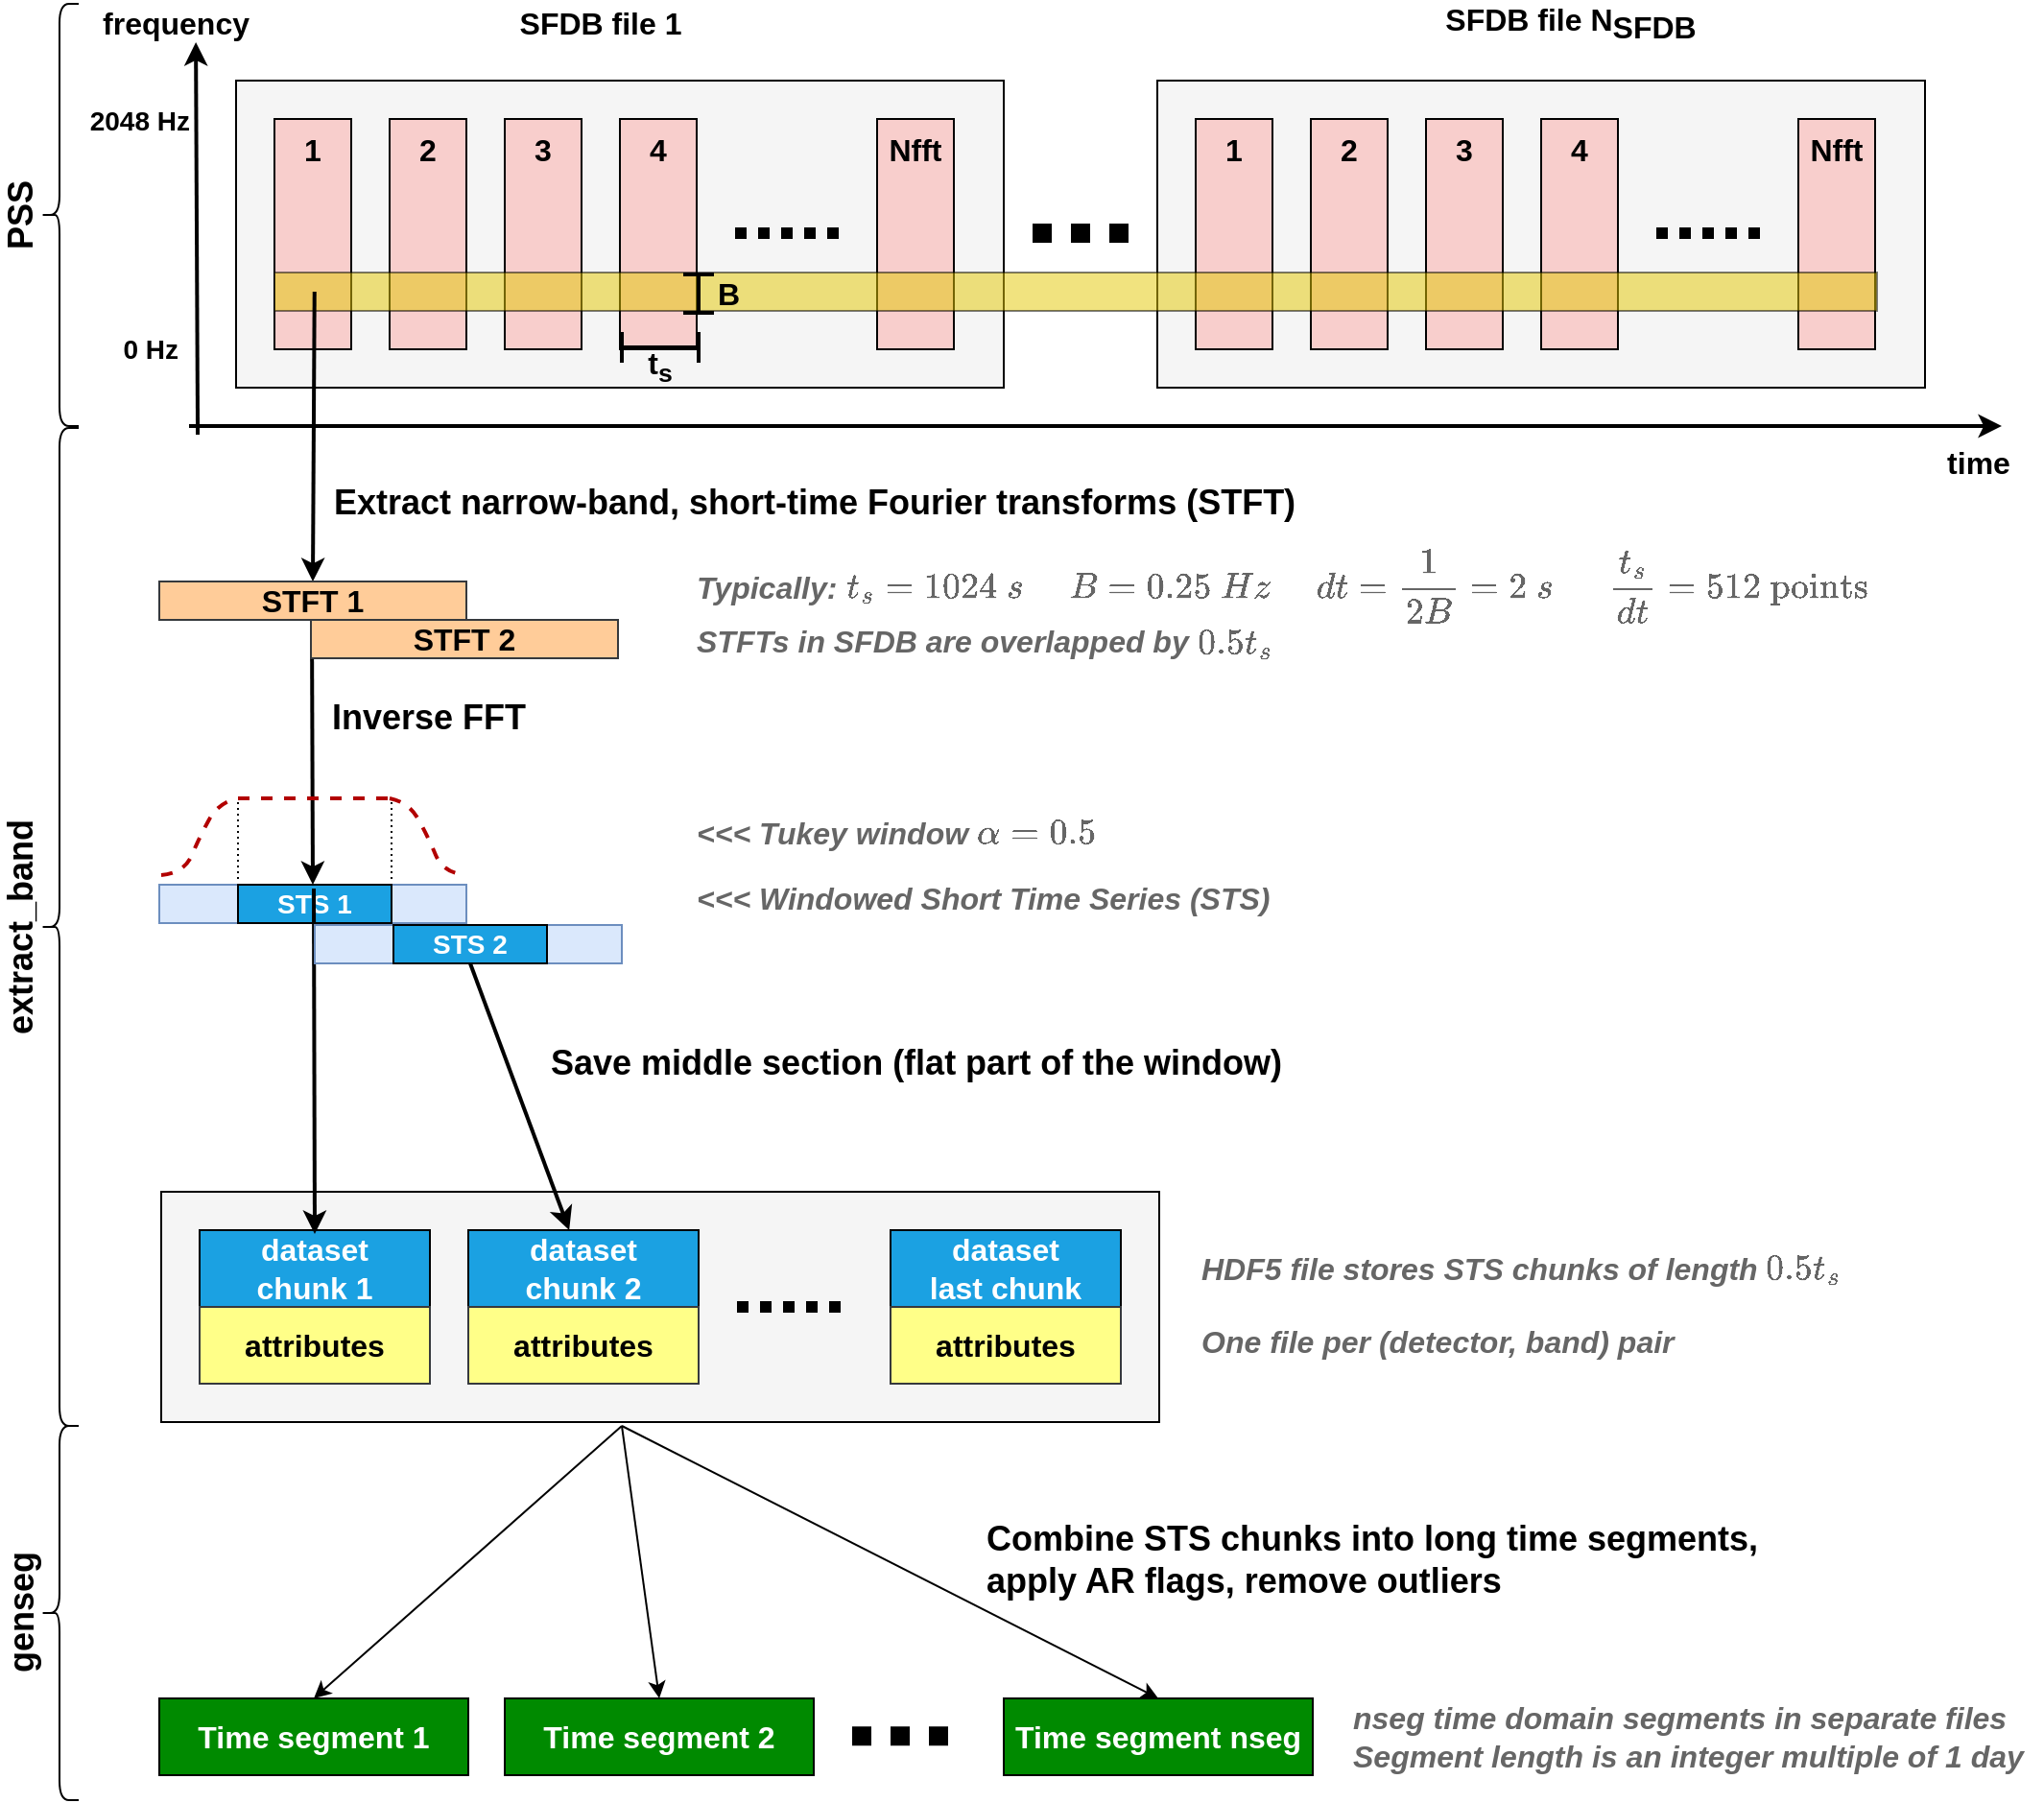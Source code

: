 <mxfile version="24.6.4" type="device">
  <diagram name="Page-1" id="dVL_rIw_eMtqHZjmjiKO">
    <mxGraphModel dx="1102" dy="1015" grid="1" gridSize="20" guides="1" tooltips="1" connect="1" arrows="1" fold="1" page="1" pageScale="1" pageWidth="827" pageHeight="1169" background="#FFFFFF" math="1" shadow="0">
      <root>
        <mxCell id="0" />
        <mxCell id="1" parent="0" />
        <mxCell id="TUu9cwo-8zto9sYGcr0b-20" value="" style="endArrow=classic;html=1;rounded=0;strokeColor=#000000;startArrow=baseDash;startFill=0;strokeWidth=2;" edge="1" parent="1" source="TUu9cwo-8zto9sYGcr0b-54">
          <mxGeometry width="50" height="50" relative="1" as="geometry">
            <mxPoint x="139" y="239" as="sourcePoint" />
            <mxPoint x="139" y="39" as="targetPoint" />
          </mxGeometry>
        </mxCell>
        <mxCell id="TUu9cwo-8zto9sYGcr0b-53" value="&lt;div style=&quot;&quot;&gt;&lt;br&gt;&lt;/div&gt;" style="edgeLabel;html=1;align=center;verticalAlign=middle;resizable=0;points=[];rotation=270;" vertex="1" connectable="0" parent="TUu9cwo-8zto9sYGcr0b-20">
          <mxGeometry x="0.138" relative="1" as="geometry">
            <mxPoint as="offset" />
          </mxGeometry>
        </mxCell>
        <mxCell id="TUu9cwo-8zto9sYGcr0b-22" value="&lt;font size=&quot;1&quot; color=&quot;#000000&quot;&gt;&lt;b style=&quot;font-size: 14px;&quot;&gt;0 Hz&lt;/b&gt;&lt;/font&gt;" style="text;strokeColor=none;align=right;fillColor=none;html=1;verticalAlign=middle;whiteSpace=wrap;rounded=0;" vertex="1" parent="1">
          <mxGeometry x="91" y="179" width="40" height="40" as="geometry" />
        </mxCell>
        <mxCell id="TUu9cwo-8zto9sYGcr0b-23" value="&lt;font size=&quot;1&quot; color=&quot;#000000&quot;&gt;&lt;b style=&quot;font-size: 14px;&quot;&gt;2048 Hz&lt;/b&gt;&lt;/font&gt;" style="text;strokeColor=none;align=right;fillColor=none;html=1;verticalAlign=middle;whiteSpace=wrap;rounded=0;" vertex="1" parent="1">
          <mxGeometry x="77" y="70" width="60" height="20" as="geometry" />
        </mxCell>
        <mxCell id="TUu9cwo-8zto9sYGcr0b-24" value="" style="group" vertex="1" connectable="0" parent="1">
          <mxGeometry x="159" y="59" width="400" height="160" as="geometry" />
        </mxCell>
        <mxCell id="TUu9cwo-8zto9sYGcr0b-1" value="" style="rounded=0;whiteSpace=wrap;html=1;fillColor=#f5f5f5;fontColor=#333333;strokeColor=#000000;" vertex="1" parent="TUu9cwo-8zto9sYGcr0b-24">
          <mxGeometry width="400" height="160" as="geometry" />
        </mxCell>
        <mxCell id="TUu9cwo-8zto9sYGcr0b-8" value="&lt;font style=&quot;font-size: 16px;&quot;&gt;1&lt;/font&gt;" style="rounded=0;whiteSpace=wrap;html=1;fillColor=#f8cecc;strokeColor=#000000;fontColor=#000000;verticalAlign=top;fontStyle=1;strokeWidth=1;" vertex="1" parent="TUu9cwo-8zto9sYGcr0b-24">
          <mxGeometry x="20" y="20" width="40" height="120" as="geometry" />
        </mxCell>
        <mxCell id="TUu9cwo-8zto9sYGcr0b-13" value="" style="endArrow=none;dashed=1;html=1;strokeWidth=6;rounded=0;dashPattern=1 1;strokeColor=#000000;" edge="1" parent="TUu9cwo-8zto9sYGcr0b-24">
          <mxGeometry width="50" height="50" relative="1" as="geometry">
            <mxPoint x="260" y="79.5" as="sourcePoint" />
            <mxPoint x="320" y="79.5" as="targetPoint" />
          </mxGeometry>
        </mxCell>
        <mxCell id="TUu9cwo-8zto9sYGcr0b-15" value="&lt;font style=&quot;font-size: 16px;&quot;&gt;2&lt;/font&gt;" style="rounded=0;whiteSpace=wrap;html=1;fillColor=#f8cecc;strokeColor=#000000;fontColor=#000000;verticalAlign=top;fontStyle=1;strokeWidth=1;" vertex="1" parent="TUu9cwo-8zto9sYGcr0b-24">
          <mxGeometry x="80" y="20" width="40" height="120" as="geometry" />
        </mxCell>
        <mxCell id="TUu9cwo-8zto9sYGcr0b-16" value="&lt;font style=&quot;font-size: 16px;&quot;&gt;3&lt;/font&gt;" style="rounded=0;whiteSpace=wrap;html=1;fillColor=#f8cecc;strokeColor=#000000;fontColor=#000000;verticalAlign=top;fontStyle=1;strokeWidth=1;" vertex="1" parent="TUu9cwo-8zto9sYGcr0b-24">
          <mxGeometry x="140" y="20" width="40" height="120" as="geometry" />
        </mxCell>
        <mxCell id="TUu9cwo-8zto9sYGcr0b-17" value="&lt;font style=&quot;font-size: 16px;&quot;&gt;4&lt;/font&gt;" style="rounded=0;whiteSpace=wrap;html=1;fillColor=#f8cecc;strokeColor=#000000;fontColor=#000000;verticalAlign=top;fontStyle=1;strokeWidth=1;" vertex="1" parent="TUu9cwo-8zto9sYGcr0b-24">
          <mxGeometry x="200" y="20" width="40" height="120" as="geometry" />
        </mxCell>
        <mxCell id="TUu9cwo-8zto9sYGcr0b-18" value="&lt;font style=&quot;font-size: 16px;&quot;&gt;Nfft&lt;/font&gt;" style="rounded=0;whiteSpace=wrap;html=1;fillColor=#f8cecc;strokeColor=#000000;fontColor=#000000;verticalAlign=top;fontStyle=1;strokeWidth=1;" vertex="1" parent="TUu9cwo-8zto9sYGcr0b-24">
          <mxGeometry x="334" y="20" width="40" height="120" as="geometry" />
        </mxCell>
        <mxCell id="TUu9cwo-8zto9sYGcr0b-120" value="t&lt;sub&gt;s&lt;/sub&gt;" style="shape=crossbar;whiteSpace=wrap;html=1;rounded=1;strokeWidth=2;fontStyle=1;labelPosition=center;verticalLabelPosition=bottom;align=center;verticalAlign=bottom;fontSize=16;" vertex="1" parent="TUu9cwo-8zto9sYGcr0b-24">
          <mxGeometry x="201" y="131" width="40" height="16" as="geometry" />
        </mxCell>
        <mxCell id="TUu9cwo-8zto9sYGcr0b-25" value="" style="group" vertex="1" connectable="0" parent="1">
          <mxGeometry x="639" y="59" width="400" height="160" as="geometry" />
        </mxCell>
        <mxCell id="TUu9cwo-8zto9sYGcr0b-26" value="" style="rounded=0;whiteSpace=wrap;html=1;fillColor=#f5f5f5;fontColor=#333333;strokeColor=#000000;" vertex="1" parent="TUu9cwo-8zto9sYGcr0b-25">
          <mxGeometry width="400" height="160" as="geometry" />
        </mxCell>
        <mxCell id="TUu9cwo-8zto9sYGcr0b-27" value="&lt;font style=&quot;font-size: 16px;&quot;&gt;1&lt;/font&gt;" style="rounded=0;whiteSpace=wrap;html=1;fillColor=#f8cecc;strokeColor=#000000;fontColor=#000000;verticalAlign=top;fontStyle=1;strokeWidth=1;" vertex="1" parent="TUu9cwo-8zto9sYGcr0b-25">
          <mxGeometry x="20" y="20" width="40" height="120" as="geometry" />
        </mxCell>
        <mxCell id="TUu9cwo-8zto9sYGcr0b-28" value="" style="endArrow=none;dashed=1;html=1;strokeWidth=6;rounded=0;dashPattern=1 1;strokeColor=#000000;" edge="1" parent="TUu9cwo-8zto9sYGcr0b-25">
          <mxGeometry width="50" height="50" relative="1" as="geometry">
            <mxPoint x="260" y="79.5" as="sourcePoint" />
            <mxPoint x="320" y="79.5" as="targetPoint" />
          </mxGeometry>
        </mxCell>
        <mxCell id="TUu9cwo-8zto9sYGcr0b-29" value="&lt;font style=&quot;font-size: 16px;&quot;&gt;2&lt;/font&gt;" style="rounded=0;whiteSpace=wrap;html=1;fillColor=#f8cecc;strokeColor=#000000;fontColor=#000000;verticalAlign=top;fontStyle=1;strokeWidth=1;" vertex="1" parent="TUu9cwo-8zto9sYGcr0b-25">
          <mxGeometry x="80" y="20" width="40" height="120" as="geometry" />
        </mxCell>
        <mxCell id="TUu9cwo-8zto9sYGcr0b-30" value="&lt;font style=&quot;font-size: 16px;&quot;&gt;3&lt;/font&gt;" style="rounded=0;whiteSpace=wrap;html=1;fillColor=#f8cecc;strokeColor=#000000;fontColor=#000000;verticalAlign=top;fontStyle=1;strokeWidth=1;" vertex="1" parent="TUu9cwo-8zto9sYGcr0b-25">
          <mxGeometry x="140" y="20" width="40" height="120" as="geometry" />
        </mxCell>
        <mxCell id="TUu9cwo-8zto9sYGcr0b-31" value="&lt;font style=&quot;font-size: 16px;&quot;&gt;4&lt;/font&gt;" style="rounded=0;whiteSpace=wrap;html=1;fillColor=#f8cecc;strokeColor=#000000;fontColor=#000000;verticalAlign=top;fontStyle=1;strokeWidth=1;" vertex="1" parent="TUu9cwo-8zto9sYGcr0b-25">
          <mxGeometry x="200" y="20" width="40" height="120" as="geometry" />
        </mxCell>
        <mxCell id="TUu9cwo-8zto9sYGcr0b-32" value="&lt;font style=&quot;font-size: 16px;&quot;&gt;Nfft&lt;/font&gt;" style="rounded=0;whiteSpace=wrap;html=1;fillColor=#f8cecc;strokeColor=#000000;fontColor=#000000;verticalAlign=top;fontStyle=1;strokeWidth=1;" vertex="1" parent="TUu9cwo-8zto9sYGcr0b-25">
          <mxGeometry x="334" y="20" width="40" height="120" as="geometry" />
        </mxCell>
        <mxCell id="TUu9cwo-8zto9sYGcr0b-34" value="" style="endArrow=none;dashed=1;html=1;strokeWidth=10;rounded=0;dashPattern=1 1;strokeColor=#000000;" edge="1" parent="1">
          <mxGeometry width="50" height="50" relative="1" as="geometry">
            <mxPoint x="574" y="138.5" as="sourcePoint" />
            <mxPoint x="634" y="138.5" as="targetPoint" />
          </mxGeometry>
        </mxCell>
        <mxCell id="TUu9cwo-8zto9sYGcr0b-37" value="&lt;font color=&quot;#000000&quot; style=&quot;font-size: 16px;&quot;&gt;&lt;b style=&quot;font-size: 16px;&quot;&gt;SFDB file 1&lt;/b&gt;&lt;/font&gt;" style="text;strokeColor=none;align=center;fillColor=none;html=1;verticalAlign=middle;whiteSpace=wrap;rounded=0;fontSize=16;" vertex="1" parent="1">
          <mxGeometry x="299" y="19" width="100" height="20" as="geometry" />
        </mxCell>
        <mxCell id="TUu9cwo-8zto9sYGcr0b-38" value="&lt;font color=&quot;#000000&quot; style=&quot;font-size: 16px;&quot;&gt;&lt;b style=&quot;font-size: 16px;&quot;&gt;SFDB file N&lt;sub style=&quot;font-size: 16px;&quot;&gt;SFDB&lt;/sub&gt;&lt;/b&gt;&lt;/font&gt;" style="text;strokeColor=none;align=center;fillColor=none;html=1;verticalAlign=middle;whiteSpace=wrap;rounded=0;fontSize=16;" vertex="1" parent="1">
          <mxGeometry x="778" y="19" width="153" height="20" as="geometry" />
        </mxCell>
        <mxCell id="TUu9cwo-8zto9sYGcr0b-39" value="" style="rounded=0;whiteSpace=wrap;html=1;fillColor=#e3c800;fontColor=#000000;strokeColor=#000000;opacity=50;" vertex="1" parent="1">
          <mxGeometry x="179" y="159" width="835" height="20" as="geometry" />
        </mxCell>
        <mxCell id="TUu9cwo-8zto9sYGcr0b-41" value="" style="endArrow=classic;html=1;rounded=0;strokeWidth=2;strokeColor=#000000;exitX=0.025;exitY=0.5;exitDx=0;exitDy=0;exitPerimeter=0;" edge="1" parent="1" source="TUu9cwo-8zto9sYGcr0b-39">
          <mxGeometry width="50" height="50" relative="1" as="geometry">
            <mxPoint x="199" y="193" as="sourcePoint" />
            <mxPoint x="199" y="320" as="targetPoint" />
          </mxGeometry>
        </mxCell>
        <mxCell id="TUu9cwo-8zto9sYGcr0b-42" value="STFT 1" style="rounded=0;whiteSpace=wrap;html=1;fillColor=#ffcc99;strokeColor=#36393d;fontSize=16;fontStyle=1" vertex="1" parent="1">
          <mxGeometry x="119" y="320" width="160" height="20" as="geometry" />
        </mxCell>
        <mxCell id="TUu9cwo-8zto9sYGcr0b-48" value="" style="endArrow=classic;html=1;rounded=0;strokeColor=#000000;startArrow=baseDash;startFill=0;strokeWidth=2;" edge="1" parent="1">
          <mxGeometry width="50" height="50" relative="1" as="geometry">
            <mxPoint x="139" y="239" as="sourcePoint" />
            <mxPoint x="1079" y="239" as="targetPoint" />
          </mxGeometry>
        </mxCell>
        <mxCell id="TUu9cwo-8zto9sYGcr0b-55" value="" style="endArrow=classic;html=1;rounded=0;strokeColor=#000000;startArrow=baseDash;startFill=0;strokeWidth=2;" edge="1" parent="1" target="TUu9cwo-8zto9sYGcr0b-54">
          <mxGeometry width="50" height="50" relative="1" as="geometry">
            <mxPoint x="139" y="239" as="sourcePoint" />
            <mxPoint x="139" y="39" as="targetPoint" />
          </mxGeometry>
        </mxCell>
        <mxCell id="TUu9cwo-8zto9sYGcr0b-54" value="&lt;font style=&quot;font-size: 16px;&quot; color=&quot;#000000&quot;&gt;&lt;b style=&quot;font-size: 16px;&quot;&gt;frequency&lt;/b&gt;&lt;/font&gt;" style="text;strokeColor=none;align=right;fillColor=none;html=1;verticalAlign=middle;whiteSpace=wrap;rounded=0;fontSize=16;" vertex="1" parent="1">
          <mxGeometry x="108" y="19" width="60" height="20" as="geometry" />
        </mxCell>
        <mxCell id="TUu9cwo-8zto9sYGcr0b-57" value="&lt;font style=&quot;font-size: 16px;&quot; color=&quot;#000000&quot;&gt;&lt;b style=&quot;font-size: 16px;&quot;&gt;time&lt;/b&gt;&lt;/font&gt;" style="text;strokeColor=none;align=center;fillColor=none;html=1;verticalAlign=middle;whiteSpace=wrap;rounded=0;fontSize=16;" vertex="1" parent="1">
          <mxGeometry x="1037" y="248" width="60" height="20" as="geometry" />
        </mxCell>
        <mxCell id="TUu9cwo-8zto9sYGcr0b-58" value="" style="endArrow=classic;html=1;rounded=0;strokeWidth=2;strokeColor=#000000;entryX=0.5;entryY=0;entryDx=0;entryDy=0;" edge="1" parent="1" target="TUu9cwo-8zto9sYGcr0b-59">
          <mxGeometry width="50" height="50" relative="1" as="geometry">
            <mxPoint x="198.5" y="340" as="sourcePoint" />
            <mxPoint x="200" y="400" as="targetPoint" />
          </mxGeometry>
        </mxCell>
        <mxCell id="TUu9cwo-8zto9sYGcr0b-59" value="" style="rounded=0;whiteSpace=wrap;html=1;fillColor=#dae8fc;strokeColor=#6c8ebf;" vertex="1" parent="1">
          <mxGeometry x="119" y="478" width="160" height="20" as="geometry" />
        </mxCell>
        <mxCell id="TUu9cwo-8zto9sYGcr0b-60" value="&lt;font style=&quot;font-size: 14px;&quot;&gt;&lt;b&gt;STS 1&lt;/b&gt;&lt;/font&gt;" style="rounded=0;whiteSpace=wrap;html=1;fillColor=#1ba1e2;strokeColor=#000000;fontColor=#ffffff;" vertex="1" parent="1">
          <mxGeometry x="160" y="478" width="80" height="20" as="geometry" />
        </mxCell>
        <mxCell id="TUu9cwo-8zto9sYGcr0b-66" value="" style="group;strokeWidth=1;" vertex="1" connectable="0" parent="1">
          <mxGeometry x="120" y="433" width="159" height="40" as="geometry" />
        </mxCell>
        <mxCell id="TUu9cwo-8zto9sYGcr0b-61" value="" style="curved=1;endArrow=none;html=1;rounded=0;endFill=0;strokeWidth=2;strokeColor=#B20000;dashed=1;fillColor=#e51400;" edge="1" parent="TUu9cwo-8zto9sYGcr0b-66">
          <mxGeometry width="50" height="50" relative="1" as="geometry">
            <mxPoint y="40" as="sourcePoint" />
            <mxPoint x="40" as="targetPoint" />
            <Array as="points">
              <mxPoint y="40" />
              <mxPoint x="12" y="39" />
              <mxPoint x="20" y="20" />
              <mxPoint x="30" y="2" />
            </Array>
          </mxGeometry>
        </mxCell>
        <mxCell id="TUu9cwo-8zto9sYGcr0b-64" value="" style="curved=1;endArrow=none;html=1;rounded=0;endFill=0;strokeWidth=2;strokeColor=#B20000;dashed=1;fillColor=#e51400;" edge="1" parent="TUu9cwo-8zto9sYGcr0b-66">
          <mxGeometry width="50" height="50" relative="1" as="geometry">
            <mxPoint x="119" as="sourcePoint" />
            <mxPoint x="159" y="40" as="targetPoint" />
            <Array as="points">
              <mxPoint x="129" y="2" />
              <mxPoint x="139" y="20" />
              <mxPoint x="147" y="39" />
              <mxPoint x="159" y="40" />
            </Array>
          </mxGeometry>
        </mxCell>
        <mxCell id="TUu9cwo-8zto9sYGcr0b-65" value="" style="endArrow=none;dashed=1;html=1;rounded=0;strokeColor=#B20000;strokeWidth=2;fillColor=#e51400;" edge="1" parent="TUu9cwo-8zto9sYGcr0b-66">
          <mxGeometry width="50" height="50" relative="1" as="geometry">
            <mxPoint x="40" as="sourcePoint" />
            <mxPoint x="120" as="targetPoint" />
          </mxGeometry>
        </mxCell>
        <mxCell id="TUu9cwo-8zto9sYGcr0b-68" value="" style="endArrow=none;dashed=1;html=1;rounded=0;exitX=0;exitY=0;exitDx=0;exitDy=0;strokeColor=#000000;dashPattern=1 2;jumpSize=22;jumpStyle=none;" edge="1" parent="TUu9cwo-8zto9sYGcr0b-66">
          <mxGeometry width="50" height="50" relative="1" as="geometry">
            <mxPoint x="120" y="42" as="sourcePoint" />
            <mxPoint x="120" y="2" as="targetPoint" />
          </mxGeometry>
        </mxCell>
        <mxCell id="TUu9cwo-8zto9sYGcr0b-67" value="" style="endArrow=none;dashed=1;html=1;rounded=0;exitX=0;exitY=0;exitDx=0;exitDy=0;strokeColor=#000000;dashPattern=1 2;" edge="1" parent="1">
          <mxGeometry width="50" height="50" relative="1" as="geometry">
            <mxPoint x="160" y="475" as="sourcePoint" />
            <mxPoint x="160" y="435" as="targetPoint" />
          </mxGeometry>
        </mxCell>
        <mxCell id="TUu9cwo-8zto9sYGcr0b-70" value="&lt;font color=&quot;#000000&quot; style=&quot;font-size: 18px;&quot;&gt;&lt;span style=&quot;font-size: 18px;&quot;&gt;Extract narrow-band, short-time Fourier transforms (STFT)&lt;/span&gt;&lt;/font&gt;" style="text;strokeColor=none;align=left;fillColor=none;html=1;verticalAlign=middle;whiteSpace=wrap;rounded=0;fontSize=18;fontStyle=1" vertex="1" parent="1">
          <mxGeometry x="208" y="269" width="552" height="20" as="geometry" />
        </mxCell>
        <mxCell id="TUu9cwo-8zto9sYGcr0b-71" value="&lt;font color=&quot;#000000&quot; style=&quot;font-size: 18px;&quot;&gt;&lt;span style=&quot;font-size: 18px;&quot;&gt;Inverse FFT&lt;/span&gt;&lt;/font&gt;" style="text;strokeColor=none;align=left;fillColor=none;html=1;verticalAlign=middle;whiteSpace=wrap;rounded=0;fontSize=18;fontStyle=1" vertex="1" parent="1">
          <mxGeometry x="207" y="381" width="152" height="20" as="geometry" />
        </mxCell>
        <mxCell id="TUu9cwo-8zto9sYGcr0b-75" value="&lt;b&gt;PSS&lt;/b&gt;" style="shape=curlyBracket;whiteSpace=wrap;html=1;rounded=1;labelPosition=left;verticalLabelPosition=middle;align=center;verticalAlign=middle;fontSize=18;horizontal=0;" vertex="1" parent="1">
          <mxGeometry x="57" y="19" width="20" height="220" as="geometry" />
        </mxCell>
        <mxCell id="TUu9cwo-8zto9sYGcr0b-82" value="&lt;font color=&quot;#666666&quot; size=&quot;1&quot; style=&quot;&quot;&gt;&lt;b style=&quot;font-size: 16px;&quot;&gt;&lt;i style=&quot;&quot;&gt;Typically: ` t_s=1024\ s&amp;nbsp; quad&amp;nbsp; &amp;nbsp; B=0.25\ Hz&amp;nbsp; &amp;nbsp;quad&amp;nbsp; dt=1/(2B)=2\ s&amp;nbsp; &amp;nbsp; quad&amp;nbsp; &amp;nbsp; {t_s}/dt=512&amp;nbsp; text(points)`&lt;/i&gt;&lt;/b&gt;&lt;/font&gt;&lt;div&gt;&lt;b style=&quot;background-color: initial; color: rgb(102, 102, 102); font-size: 16px;&quot;&gt;&lt;i&gt;STFTs in SFDB are overlapped by `0.5t_s`&amp;nbsp;&lt;/i&gt;&lt;/b&gt;&lt;br&gt;&lt;/div&gt;" style="text;strokeColor=none;align=left;fillColor=none;html=1;verticalAlign=middle;whiteSpace=wrap;rounded=0;" vertex="1" parent="1">
          <mxGeometry x="397" y="322" width="703" height="20" as="geometry" />
        </mxCell>
        <mxCell id="TUu9cwo-8zto9sYGcr0b-83" value="&lt;font color=&quot;#666666&quot; size=&quot;1&quot; style=&quot;&quot;&gt;&lt;span style=&quot;font-size: 16px;&quot;&gt;&lt;b style=&quot;&quot;&gt;&lt;i style=&quot;&quot;&gt;&amp;lt;&amp;lt;&amp;lt; Tukey window `alpha=0.5`&lt;br&gt;&lt;/i&gt;&lt;/b&gt;&lt;/span&gt;&lt;/font&gt;&lt;div&gt;&lt;b&gt;&lt;i&gt;&lt;font color=&quot;#666666&quot;&gt;&lt;br&gt;&lt;/font&gt;&lt;/i&gt;&lt;/b&gt;&lt;/div&gt;&lt;div&gt;&lt;font color=&quot;#666666&quot; size=&quot;1&quot; style=&quot;&quot;&gt;&lt;span style=&quot;font-size: 16px;&quot;&gt;&lt;b style=&quot;&quot;&gt;&lt;i style=&quot;&quot;&gt;&amp;lt;&amp;lt;&amp;lt; Windowed Short Time Series (STS)&lt;/i&gt;&lt;/b&gt;&lt;/span&gt;&lt;/font&gt;&lt;/div&gt;" style="text;strokeColor=none;align=left;fillColor=none;html=1;verticalAlign=middle;whiteSpace=wrap;rounded=0;" vertex="1" parent="1">
          <mxGeometry x="397" y="438" width="333" height="60" as="geometry" />
        </mxCell>
        <mxCell id="TUu9cwo-8zto9sYGcr0b-85" value="&lt;font color=&quot;#000000&quot; style=&quot;font-size: 18px;&quot;&gt;&lt;span style=&quot;font-size: 18px;&quot;&gt;Save middle section (flat part of the window)&lt;/span&gt;&lt;/font&gt;" style="text;strokeColor=none;align=left;fillColor=none;html=1;verticalAlign=middle;whiteSpace=wrap;rounded=0;fontSize=18;fontStyle=1" vertex="1" parent="1">
          <mxGeometry x="321" y="561" width="439" height="20" as="geometry" />
        </mxCell>
        <mxCell id="TUu9cwo-8zto9sYGcr0b-87" value="" style="group" vertex="1" connectable="0" parent="1">
          <mxGeometry x="280" y="658" width="360" height="140" as="geometry" />
        </mxCell>
        <mxCell id="TUu9cwo-8zto9sYGcr0b-96" value="" style="rounded=0;whiteSpace=wrap;html=1;fillColor=#f5f5f5;fontColor=#333333;strokeColor=#000000;fontSize=16;fontStyle=1" vertex="1" parent="TUu9cwo-8zto9sYGcr0b-87">
          <mxGeometry x="-160" y="-20" width="520" height="120" as="geometry" />
        </mxCell>
        <mxCell id="TUu9cwo-8zto9sYGcr0b-88" value="&lt;div style=&quot;font-size: 16px;&quot;&gt;dataset&lt;/div&gt;&lt;div style=&quot;font-size: 16px;&quot;&gt;chunk 2&lt;/div&gt;" style="rounded=0;whiteSpace=wrap;html=1;fillColor=#1ba1e2;strokeColor=#000000;fontColor=#ffffff;fontSize=16;fontStyle=1" vertex="1" parent="TUu9cwo-8zto9sYGcr0b-87">
          <mxGeometry width="120" height="40" as="geometry" />
        </mxCell>
        <mxCell id="TUu9cwo-8zto9sYGcr0b-89" value="attributes" style="rounded=0;whiteSpace=wrap;html=1;fillColor=#ffff88;strokeColor=#36393d;fontSize=16;fontStyle=1" vertex="1" parent="TUu9cwo-8zto9sYGcr0b-87">
          <mxGeometry y="40" width="120" height="40" as="geometry" />
        </mxCell>
        <mxCell id="TUu9cwo-8zto9sYGcr0b-86" value="" style="group;fontSize=16;fontStyle=1" vertex="1" connectable="0" parent="1">
          <mxGeometry x="140" y="658" width="120" height="80" as="geometry" />
        </mxCell>
        <mxCell id="TUu9cwo-8zto9sYGcr0b-77" value="dataset&lt;div&gt;c&lt;span style=&quot;background-color: initial;&quot;&gt;hunk 1&lt;/span&gt;&lt;/div&gt;" style="rounded=0;whiteSpace=wrap;html=1;fillColor=#1ba1e2;strokeColor=#000000;fontColor=#ffffff;fontSize=16;fontStyle=1" vertex="1" parent="TUu9cwo-8zto9sYGcr0b-86">
          <mxGeometry width="120" height="40" as="geometry" />
        </mxCell>
        <mxCell id="TUu9cwo-8zto9sYGcr0b-80" value="attributes" style="rounded=0;whiteSpace=wrap;html=1;fillColor=#ffff88;strokeColor=#36393d;fontSize=16;fontStyle=1" vertex="1" parent="TUu9cwo-8zto9sYGcr0b-86">
          <mxGeometry y="40" width="120" height="40" as="geometry" />
        </mxCell>
        <mxCell id="TUu9cwo-8zto9sYGcr0b-92" value="" style="endArrow=none;dashed=1;html=1;strokeWidth=6;rounded=0;dashPattern=1 1;strokeColor=#000000;fontSize=16;fontStyle=1" edge="1" parent="1">
          <mxGeometry width="50" height="50" relative="1" as="geometry">
            <mxPoint x="420" y="698" as="sourcePoint" />
            <mxPoint x="480" y="698" as="targetPoint" />
          </mxGeometry>
        </mxCell>
        <mxCell id="TUu9cwo-8zto9sYGcr0b-93" value="" style="group;fontSize=16;fontStyle=1" vertex="1" connectable="0" parent="1">
          <mxGeometry x="500" y="658" width="120" height="80" as="geometry" />
        </mxCell>
        <mxCell id="TUu9cwo-8zto9sYGcr0b-94" value="&lt;div style=&quot;font-size: 16px;&quot;&gt;dataset&lt;/div&gt;&lt;div style=&quot;font-size: 16px;&quot;&gt;last chunk&lt;/div&gt;" style="rounded=0;whiteSpace=wrap;html=1;fillColor=#1ba1e2;strokeColor=#000000;fontColor=#ffffff;fontSize=16;fontStyle=1" vertex="1" parent="TUu9cwo-8zto9sYGcr0b-93">
          <mxGeometry width="120" height="40" as="geometry" />
        </mxCell>
        <mxCell id="TUu9cwo-8zto9sYGcr0b-95" value="attributes" style="rounded=0;whiteSpace=wrap;html=1;fillColor=#ffff88;strokeColor=#36393d;fontSize=16;fontStyle=1" vertex="1" parent="TUu9cwo-8zto9sYGcr0b-93">
          <mxGeometry y="40" width="120" height="40" as="geometry" />
        </mxCell>
        <mxCell id="TUu9cwo-8zto9sYGcr0b-84" value="" style="endArrow=classic;html=1;rounded=0;strokeWidth=2;strokeColor=#000000;" edge="1" parent="1">
          <mxGeometry width="50" height="50" relative="1" as="geometry">
            <mxPoint x="199.5" y="480" as="sourcePoint" />
            <mxPoint x="200" y="660" as="targetPoint" />
          </mxGeometry>
        </mxCell>
        <mxCell id="TUu9cwo-8zto9sYGcr0b-97" value="&lt;font color=&quot;#666666&quot; size=&quot;1&quot; style=&quot;&quot;&gt;&lt;b style=&quot;font-size: 16px;&quot;&gt;&lt;i style=&quot;&quot;&gt;HDF5 file stores STS chunks of length `0.5t_s`&lt;/i&gt;&lt;/b&gt;&lt;/font&gt;&lt;div&gt;&lt;font color=&quot;#666666&quot; size=&quot;1&quot; style=&quot;&quot;&gt;&lt;b style=&quot;font-size: 16px;&quot;&gt;&lt;i style=&quot;&quot;&gt;&lt;br&gt;&lt;/i&gt;&lt;/b&gt;&lt;/font&gt;&lt;/div&gt;&lt;div&gt;&lt;font color=&quot;#666666&quot; size=&quot;1&quot; style=&quot;&quot;&gt;&lt;b style=&quot;font-size: 16px;&quot;&gt;&lt;i style=&quot;&quot;&gt;One file per (detector, band) pair&lt;/i&gt;&lt;/b&gt;&lt;/font&gt;&lt;/div&gt;" style="text;strokeColor=none;align=left;fillColor=none;html=1;verticalAlign=middle;whiteSpace=wrap;rounded=0;" vertex="1" parent="1">
          <mxGeometry x="660" y="681" width="440" height="32" as="geometry" />
        </mxCell>
        <mxCell id="TUu9cwo-8zto9sYGcr0b-98" value="&lt;b&gt;extract_band&lt;/b&gt;" style="shape=curlyBracket;whiteSpace=wrap;html=1;rounded=1;labelPosition=left;verticalLabelPosition=middle;align=center;verticalAlign=middle;fontSize=18;horizontal=0;" vertex="1" parent="1">
          <mxGeometry x="57" y="240" width="20" height="520" as="geometry" />
        </mxCell>
        <mxCell id="TUu9cwo-8zto9sYGcr0b-99" value="" style="endArrow=classic;html=1;rounded=0;entryX=0.5;entryY=0;entryDx=0;entryDy=0;" edge="1" parent="1" target="TUu9cwo-8zto9sYGcr0b-100">
          <mxGeometry width="50" height="50" relative="1" as="geometry">
            <mxPoint x="360" y="760" as="sourcePoint" />
            <mxPoint x="180" y="840" as="targetPoint" />
          </mxGeometry>
        </mxCell>
        <mxCell id="TUu9cwo-8zto9sYGcr0b-100" value="Time segment 1" style="rounded=0;whiteSpace=wrap;html=1;fillColor=#008a00;strokeColor=#000000;fontColor=#ffffff;fontSize=16;fontStyle=1" vertex="1" parent="1">
          <mxGeometry x="119" y="902" width="161" height="40" as="geometry" />
        </mxCell>
        <mxCell id="TUu9cwo-8zto9sYGcr0b-101" value="Time segment 2" style="rounded=0;whiteSpace=wrap;html=1;fillColor=#008a00;strokeColor=#000000;fontColor=#ffffff;fontSize=16;fontStyle=1" vertex="1" parent="1">
          <mxGeometry x="299" y="902" width="161" height="40" as="geometry" />
        </mxCell>
        <mxCell id="TUu9cwo-8zto9sYGcr0b-102" value="" style="endArrow=none;dashed=1;html=1;strokeWidth=10;rounded=0;dashPattern=1 1;strokeColor=#000000;" edge="1" parent="1">
          <mxGeometry width="50" height="50" relative="1" as="geometry">
            <mxPoint x="480" y="921.66" as="sourcePoint" />
            <mxPoint x="540" y="921.66" as="targetPoint" />
          </mxGeometry>
        </mxCell>
        <mxCell id="TUu9cwo-8zto9sYGcr0b-103" value="Time segment nseg" style="rounded=0;whiteSpace=wrap;html=1;fillColor=#008a00;strokeColor=#000000;fontColor=#ffffff;fontSize=16;fontStyle=1" vertex="1" parent="1">
          <mxGeometry x="559" y="902" width="161" height="40" as="geometry" />
        </mxCell>
        <mxCell id="TUu9cwo-8zto9sYGcr0b-104" value="" style="endArrow=classic;html=1;rounded=0;entryX=0.5;entryY=0;entryDx=0;entryDy=0;" edge="1" parent="1" target="TUu9cwo-8zto9sYGcr0b-101">
          <mxGeometry width="50" height="50" relative="1" as="geometry">
            <mxPoint x="360" y="760" as="sourcePoint" />
            <mxPoint x="219" y="880" as="targetPoint" />
          </mxGeometry>
        </mxCell>
        <mxCell id="TUu9cwo-8zto9sYGcr0b-105" value="" style="endArrow=classic;html=1;rounded=0;entryX=0.5;entryY=0;entryDx=0;entryDy=0;" edge="1" parent="1" target="TUu9cwo-8zto9sYGcr0b-103">
          <mxGeometry width="50" height="50" relative="1" as="geometry">
            <mxPoint x="360" y="760" as="sourcePoint" />
            <mxPoint x="400" y="880" as="targetPoint" />
          </mxGeometry>
        </mxCell>
        <mxCell id="TUu9cwo-8zto9sYGcr0b-106" value="&lt;div&gt;&lt;font color=&quot;#666666&quot; size=&quot;1&quot; style=&quot;&quot;&gt;&lt;b style=&quot;font-size: 16px;&quot;&gt;&lt;i style=&quot;&quot;&gt;nseg time domain segments in separate files&lt;/i&gt;&lt;/b&gt;&lt;/font&gt;&lt;/div&gt;&lt;div&gt;&lt;span style=&quot;font-size: 16px;&quot;&gt;&lt;b&gt;&lt;i&gt;&lt;font color=&quot;#666666&quot;&gt;Segment length is an integer multiple of 1 day&lt;/font&gt;&lt;/i&gt;&lt;/b&gt;&lt;/span&gt;&lt;/div&gt;" style="text;strokeColor=none;align=left;fillColor=none;html=1;verticalAlign=middle;whiteSpace=wrap;rounded=0;" vertex="1" parent="1">
          <mxGeometry x="739" y="906" width="360" height="32" as="geometry" />
        </mxCell>
        <mxCell id="TUu9cwo-8zto9sYGcr0b-107" value="&lt;b&gt;genseg&lt;/b&gt;" style="shape=curlyBracket;whiteSpace=wrap;html=1;rounded=1;labelPosition=left;verticalLabelPosition=middle;align=center;verticalAlign=middle;fontSize=18;horizontal=0;" vertex="1" parent="1">
          <mxGeometry x="57" y="760" width="20" height="195" as="geometry" />
        </mxCell>
        <mxCell id="TUu9cwo-8zto9sYGcr0b-108" value="&lt;font color=&quot;#000000&quot; style=&quot;font-size: 18px;&quot;&gt;&lt;span style=&quot;font-size: 18px;&quot;&gt;Combine STS chunks into long time segments,&lt;/span&gt;&lt;/font&gt;&lt;div style=&quot;font-size: 18px;&quot;&gt;&lt;font color=&quot;#000000&quot; style=&quot;font-size: 18px;&quot;&gt;&lt;span style=&quot;font-size: 18px;&quot;&gt;apply AR flags, remove outliers&lt;/span&gt;&lt;/font&gt;&lt;/div&gt;" style="text;strokeColor=none;align=left;fillColor=none;html=1;verticalAlign=middle;whiteSpace=wrap;rounded=0;fontStyle=1;fontSize=18;" vertex="1" parent="1">
          <mxGeometry x="548" y="820" width="452" height="20" as="geometry" />
        </mxCell>
        <mxCell id="TUu9cwo-8zto9sYGcr0b-110" value="" style="rounded=0;whiteSpace=wrap;html=1;fillColor=#dae8fc;strokeColor=#6c8ebf;" vertex="1" parent="1">
          <mxGeometry x="200" y="499" width="160" height="20" as="geometry" />
        </mxCell>
        <mxCell id="TUu9cwo-8zto9sYGcr0b-111" value="&lt;font style=&quot;font-size: 14px;&quot;&gt;&lt;b&gt;STS 2&lt;/b&gt;&lt;/font&gt;" style="rounded=0;whiteSpace=wrap;html=1;fillColor=#1ba1e2;strokeColor=#000000;fontColor=#ffffff;" vertex="1" parent="1">
          <mxGeometry x="241" y="499" width="80" height="20" as="geometry" />
        </mxCell>
        <mxCell id="TUu9cwo-8zto9sYGcr0b-112" value="" style="endArrow=classic;html=1;rounded=0;strokeWidth=2;strokeColor=#000000;exitX=0.5;exitY=1;exitDx=0;exitDy=0;" edge="1" parent="1" source="TUu9cwo-8zto9sYGcr0b-111" target="TUu9cwo-8zto9sYGcr0b-88">
          <mxGeometry width="50" height="50" relative="1" as="geometry">
            <mxPoint x="219.5" y="500" as="sourcePoint" />
            <mxPoint x="220" y="680" as="targetPoint" />
          </mxGeometry>
        </mxCell>
        <mxCell id="TUu9cwo-8zto9sYGcr0b-114" value="STFT 2" style="rounded=0;whiteSpace=wrap;html=1;fillColor=#ffcc99;strokeColor=#36393d;fontSize=16;fontStyle=1" vertex="1" parent="1">
          <mxGeometry x="198" y="340" width="160" height="20" as="geometry" />
        </mxCell>
        <mxCell id="TUu9cwo-8zto9sYGcr0b-117" value="B" style="shape=crossbar;whiteSpace=wrap;html=1;rounded=1;direction=south;fontStyle=1;fontSize=16;align=left;verticalAlign=middle;horizontal=1;labelPosition=right;verticalLabelPosition=middle;strokeWidth=2;" vertex="1" parent="1">
          <mxGeometry x="392" y="160" width="16" height="20" as="geometry" />
        </mxCell>
      </root>
    </mxGraphModel>
  </diagram>
</mxfile>
